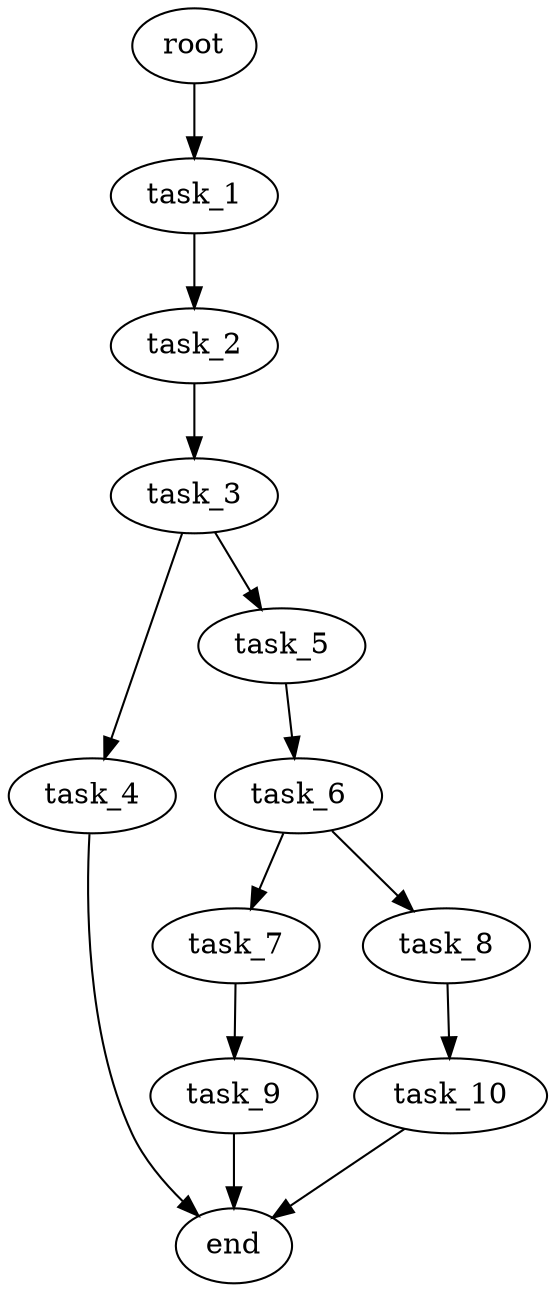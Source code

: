 digraph G {
  root [size="0.000000e+00"];
  task_1 [size="5.614120e+10"];
  task_2 [size="2.628153e+10"];
  task_3 [size="5.846275e+10"];
  task_4 [size="8.978331e+10"];
  task_5 [size="3.994606e+10"];
  task_6 [size="2.193988e+10"];
  task_7 [size="9.975379e+10"];
  task_8 [size="5.095753e+10"];
  task_9 [size="9.100032e+09"];
  task_10 [size="4.721166e+09"];
  end [size="0.000000e+00"];

  root -> task_1 [size="1.000000e-12"];
  task_1 -> task_2 [size="2.628153e+08"];
  task_2 -> task_3 [size="5.846275e+08"];
  task_3 -> task_4 [size="8.978331e+08"];
  task_3 -> task_5 [size="3.994606e+08"];
  task_4 -> end [size="1.000000e-12"];
  task_5 -> task_6 [size="2.193988e+08"];
  task_6 -> task_7 [size="9.975379e+08"];
  task_6 -> task_8 [size="5.095753e+08"];
  task_7 -> task_9 [size="9.100032e+07"];
  task_8 -> task_10 [size="4.721166e+07"];
  task_9 -> end [size="1.000000e-12"];
  task_10 -> end [size="1.000000e-12"];
}

